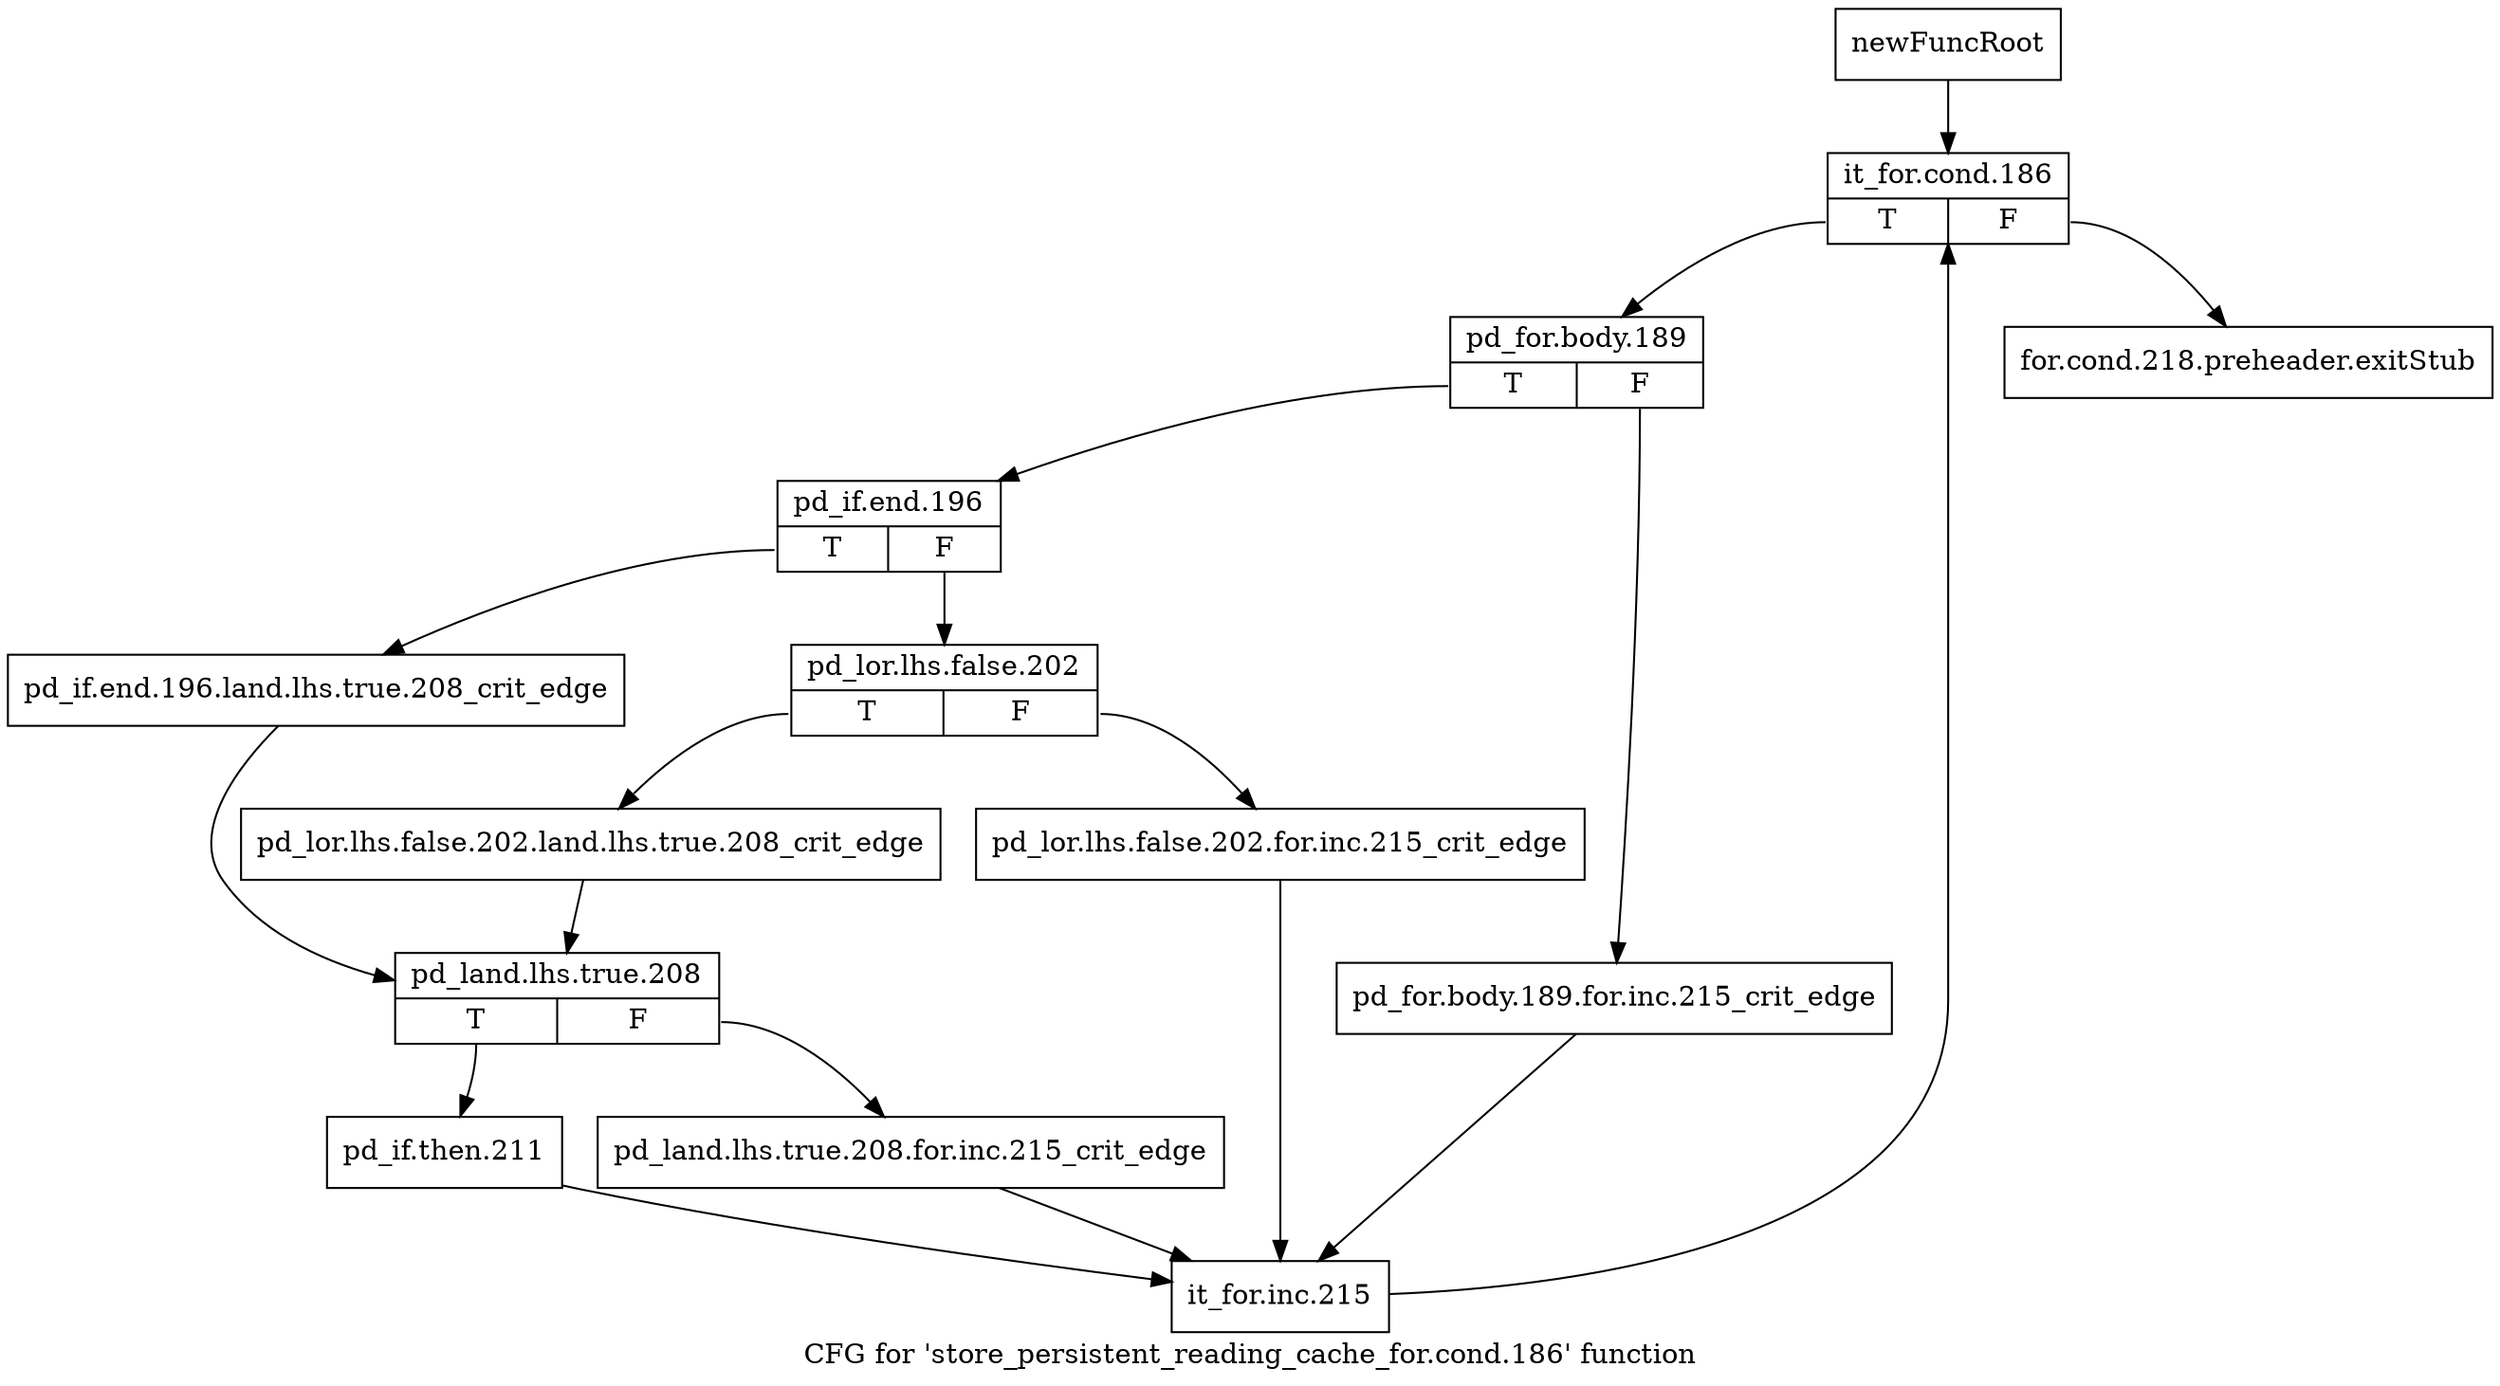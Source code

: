 digraph "CFG for 'store_persistent_reading_cache_for.cond.186' function" {
	label="CFG for 'store_persistent_reading_cache_for.cond.186' function";

	Node0x4725470 [shape=record,label="{newFuncRoot}"];
	Node0x4725470 -> Node0x4725510;
	Node0x47254c0 [shape=record,label="{for.cond.218.preheader.exitStub}"];
	Node0x4725510 [shape=record,label="{it_for.cond.186|{<s0>T|<s1>F}}"];
	Node0x4725510:s0 -> Node0x4725560;
	Node0x4725510:s1 -> Node0x47254c0;
	Node0x4725560 [shape=record,label="{pd_for.body.189|{<s0>T|<s1>F}}"];
	Node0x4725560:s0 -> Node0x4725600;
	Node0x4725560:s1 -> Node0x47255b0;
	Node0x47255b0 [shape=record,label="{pd_for.body.189.for.inc.215_crit_edge}"];
	Node0x47255b0 -> Node0x4725880;
	Node0x4725600 [shape=record,label="{pd_if.end.196|{<s0>T|<s1>F}}"];
	Node0x4725600:s0 -> Node0x4725740;
	Node0x4725600:s1 -> Node0x4725650;
	Node0x4725650 [shape=record,label="{pd_lor.lhs.false.202|{<s0>T|<s1>F}}"];
	Node0x4725650:s0 -> Node0x47256f0;
	Node0x4725650:s1 -> Node0x47256a0;
	Node0x47256a0 [shape=record,label="{pd_lor.lhs.false.202.for.inc.215_crit_edge}"];
	Node0x47256a0 -> Node0x4725880;
	Node0x47256f0 [shape=record,label="{pd_lor.lhs.false.202.land.lhs.true.208_crit_edge}"];
	Node0x47256f0 -> Node0x4725790;
	Node0x4725740 [shape=record,label="{pd_if.end.196.land.lhs.true.208_crit_edge}"];
	Node0x4725740 -> Node0x4725790;
	Node0x4725790 [shape=record,label="{pd_land.lhs.true.208|{<s0>T|<s1>F}}"];
	Node0x4725790:s0 -> Node0x4725830;
	Node0x4725790:s1 -> Node0x47257e0;
	Node0x47257e0 [shape=record,label="{pd_land.lhs.true.208.for.inc.215_crit_edge}"];
	Node0x47257e0 -> Node0x4725880;
	Node0x4725830 [shape=record,label="{pd_if.then.211}"];
	Node0x4725830 -> Node0x4725880;
	Node0x4725880 [shape=record,label="{it_for.inc.215}"];
	Node0x4725880 -> Node0x4725510;
}
